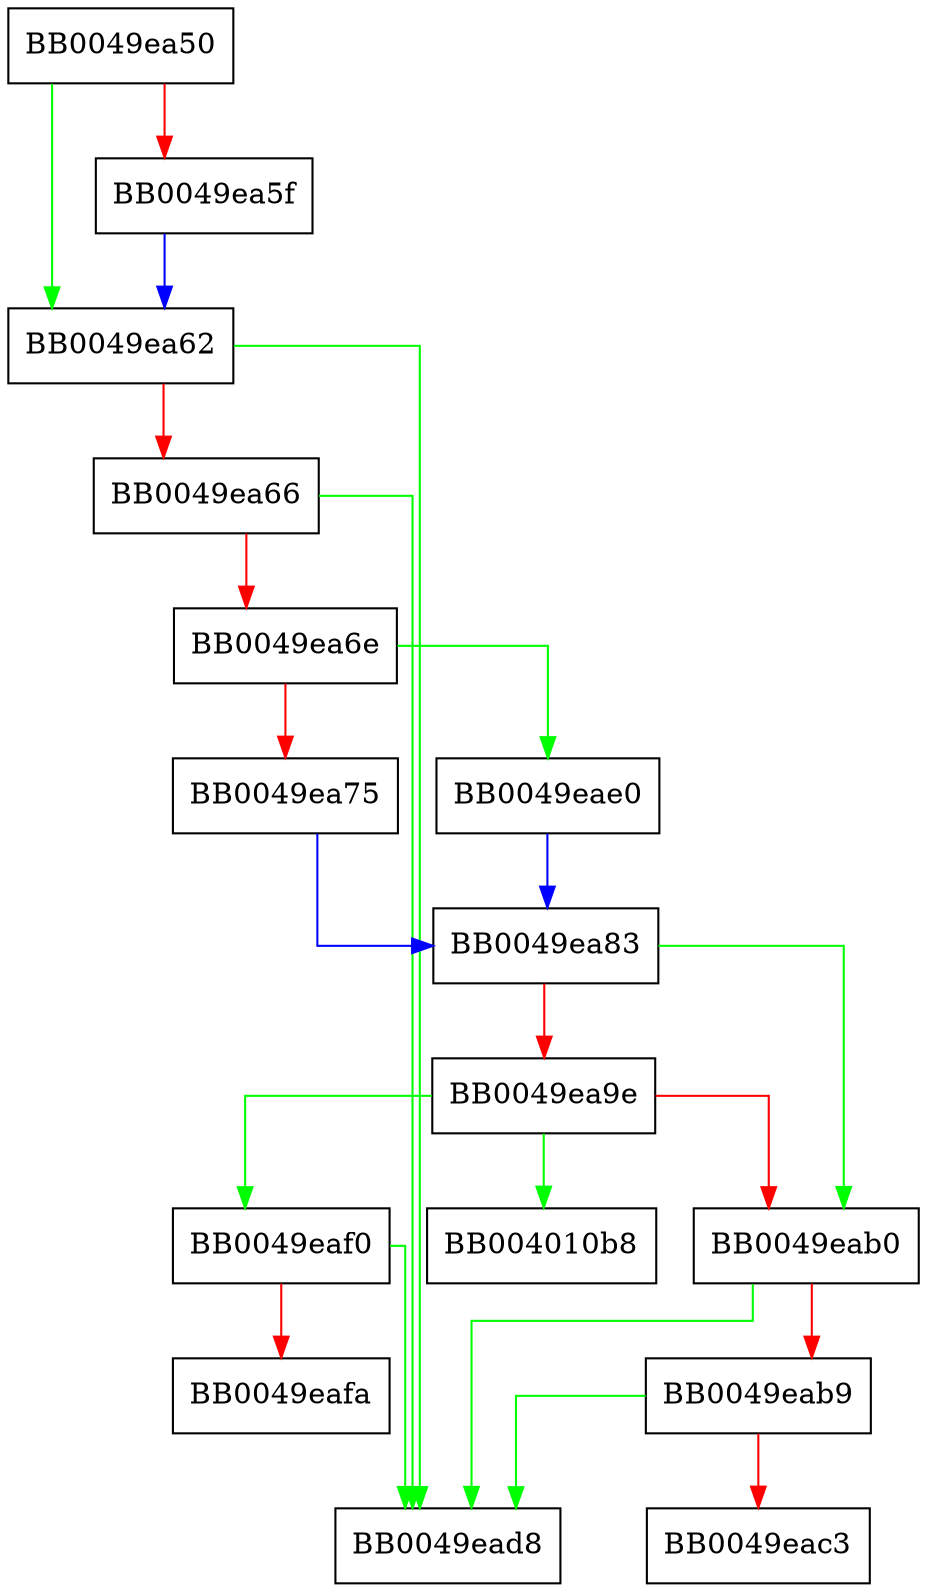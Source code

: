 digraph has_usable_cert {
  node [shape="box"];
  graph [splines=ortho];
  BB0049ea50 -> BB0049ea62 [color="green"];
  BB0049ea50 -> BB0049ea5f [color="red"];
  BB0049ea5f -> BB0049ea62 [color="blue"];
  BB0049ea62 -> BB0049ead8 [color="green"];
  BB0049ea62 -> BB0049ea66 [color="red"];
  BB0049ea66 -> BB0049ead8 [color="green"];
  BB0049ea66 -> BB0049ea6e [color="red"];
  BB0049ea6e -> BB0049eae0 [color="green"];
  BB0049ea6e -> BB0049ea75 [color="red"];
  BB0049ea75 -> BB0049ea83 [color="blue"];
  BB0049ea83 -> BB0049eab0 [color="green"];
  BB0049ea83 -> BB0049ea9e [color="red"];
  BB0049ea9e -> BB004010b8 [color="green"];
  BB0049ea9e -> BB0049eaf0 [color="green"];
  BB0049ea9e -> BB0049eab0 [color="red"];
  BB0049eab0 -> BB0049ead8 [color="green"];
  BB0049eab0 -> BB0049eab9 [color="red"];
  BB0049eab9 -> BB0049ead8 [color="green"];
  BB0049eab9 -> BB0049eac3 [color="red"];
  BB0049eae0 -> BB0049ea83 [color="blue"];
  BB0049eaf0 -> BB0049ead8 [color="green"];
  BB0049eaf0 -> BB0049eafa [color="red"];
}